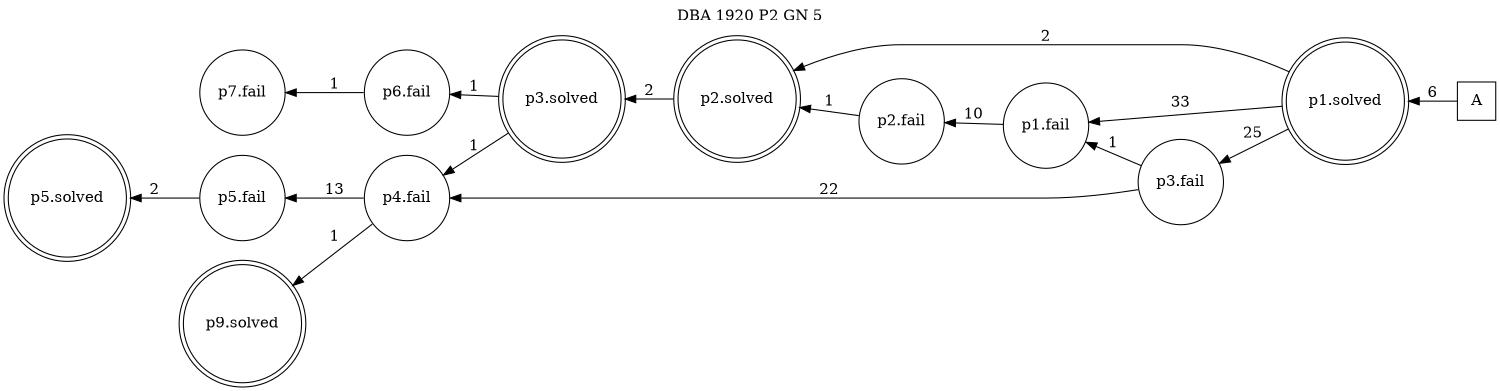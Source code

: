 digraph DBA_1920_P2_GN_5 {
labelloc="tl"
label= " DBA 1920 P2 GN 5 "
rankdir="RL";
graph [ size=" 10 , 10 !"]

"A" [shape="square" label="A"]
"p1.solved" [shape="doublecircle" label="p1.solved"]
"p1.fail" [shape="circle" label="p1.fail"]
"p2.fail" [shape="circle" label="p2.fail"]
"p3.fail" [shape="circle" label="p3.fail"]
"p2.solved" [shape="doublecircle" label="p2.solved"]
"p4.fail" [shape="circle" label="p4.fail"]
"p5.fail" [shape="circle" label="p5.fail"]
"p5.solved" [shape="doublecircle" label="p5.solved"]
"p3.solved" [shape="doublecircle" label="p3.solved"]
"p6.fail" [shape="circle" label="p6.fail"]
"p7.fail" [shape="circle" label="p7.fail"]
"p9.solved" [shape="doublecircle" label="p9.solved"]
"A" -> "p1.solved" [ label=6]
"p1.solved" -> "p1.fail" [ label=33]
"p1.solved" -> "p3.fail" [ label=25]
"p1.solved" -> "p2.solved" [ label=2]
"p1.fail" -> "p2.fail" [ label=10]
"p2.fail" -> "p2.solved" [ label=1]
"p3.fail" -> "p1.fail" [ label=1]
"p3.fail" -> "p4.fail" [ label=22]
"p2.solved" -> "p3.solved" [ label=2]
"p4.fail" -> "p5.fail" [ label=13]
"p4.fail" -> "p9.solved" [ label=1]
"p5.fail" -> "p5.solved" [ label=2]
"p3.solved" -> "p4.fail" [ label=1]
"p3.solved" -> "p6.fail" [ label=1]
"p6.fail" -> "p7.fail" [ label=1]
}
